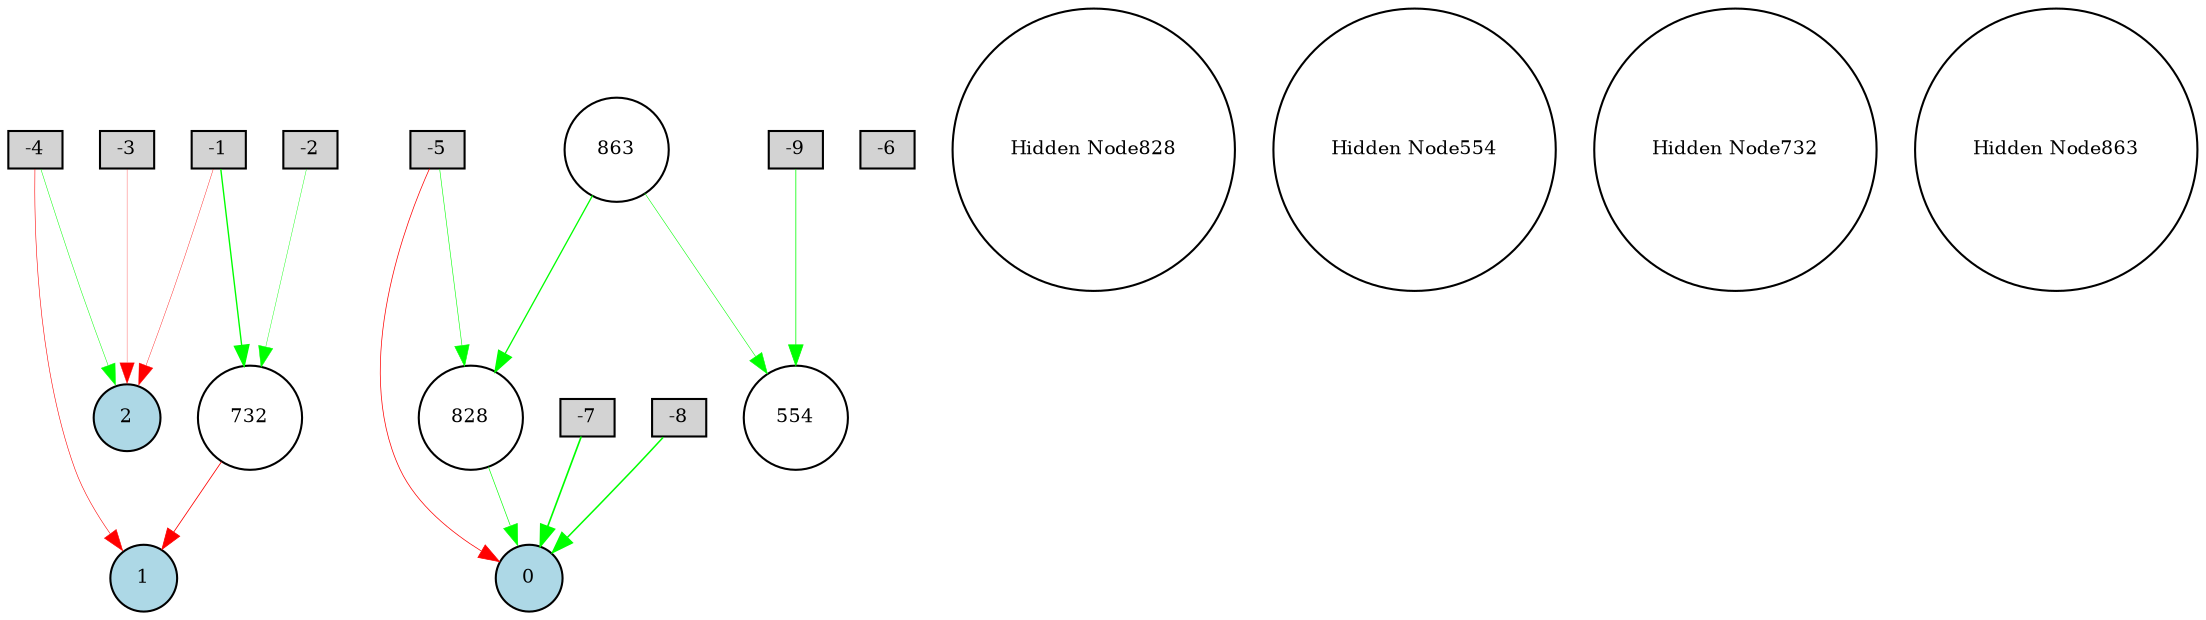 digraph {
	node [fontsize=9 height=0.2 shape=circle width=0.2]
	-1 [fillcolor=lightgray shape=box style=filled]
	-2 [fillcolor=lightgray shape=box style=filled]
	-3 [fillcolor=lightgray shape=box style=filled]
	-4 [fillcolor=lightgray shape=box style=filled]
	-5 [fillcolor=lightgray shape=box style=filled]
	-6 [fillcolor=lightgray shape=box style=filled]
	-7 [fillcolor=lightgray shape=box style=filled]
	-8 [fillcolor=lightgray shape=box style=filled]
	-9 [fillcolor=lightgray shape=box style=filled]
	0 [fillcolor=lightblue style=filled]
	1 [fillcolor=lightblue style=filled]
	2 [fillcolor=lightblue style=filled]
	"Hidden Node828" [fillcolor=white style=filled]
	"Hidden Node554" [fillcolor=white style=filled]
	"Hidden Node732" [fillcolor=white style=filled]
	"Hidden Node863" [fillcolor=white style=filled]
	-5 -> 0 [color=red penwidth=0.34735318233533785 style=solid]
	863 -> 828 [color=green penwidth=0.6275988588675732 style=solid]
	-3 -> 2 [color=red penwidth=0.1351660935415529 style=solid]
	-9 -> 554 [color=green penwidth=0.37285661083997523 style=solid]
	-4 -> 2 [color=green penwidth=0.23523899557236583 style=solid]
	-1 -> 2 [color=red penwidth=0.18495950583995258 style=solid]
	-1 -> 732 [color=green penwidth=0.6598237545704119 style=solid]
	-7 -> 0 [color=green penwidth=0.7998499270273546 style=solid]
	732 -> 1 [color=red penwidth=0.39207823802642394 style=solid]
	828 -> 0 [color=green penwidth=0.31110774274413233 style=solid]
	-4 -> 1 [color=red penwidth=0.2715217321841629 style=solid]
	-8 -> 0 [color=green penwidth=0.731075927374796 style=solid]
	-5 -> 828 [color=green penwidth=0.2747855991030305 style=solid]
	-2 -> 732 [color=green penwidth=0.19451593905971112 style=solid]
	863 -> 554 [color=green penwidth=0.2662844527833993 style=solid]
}
